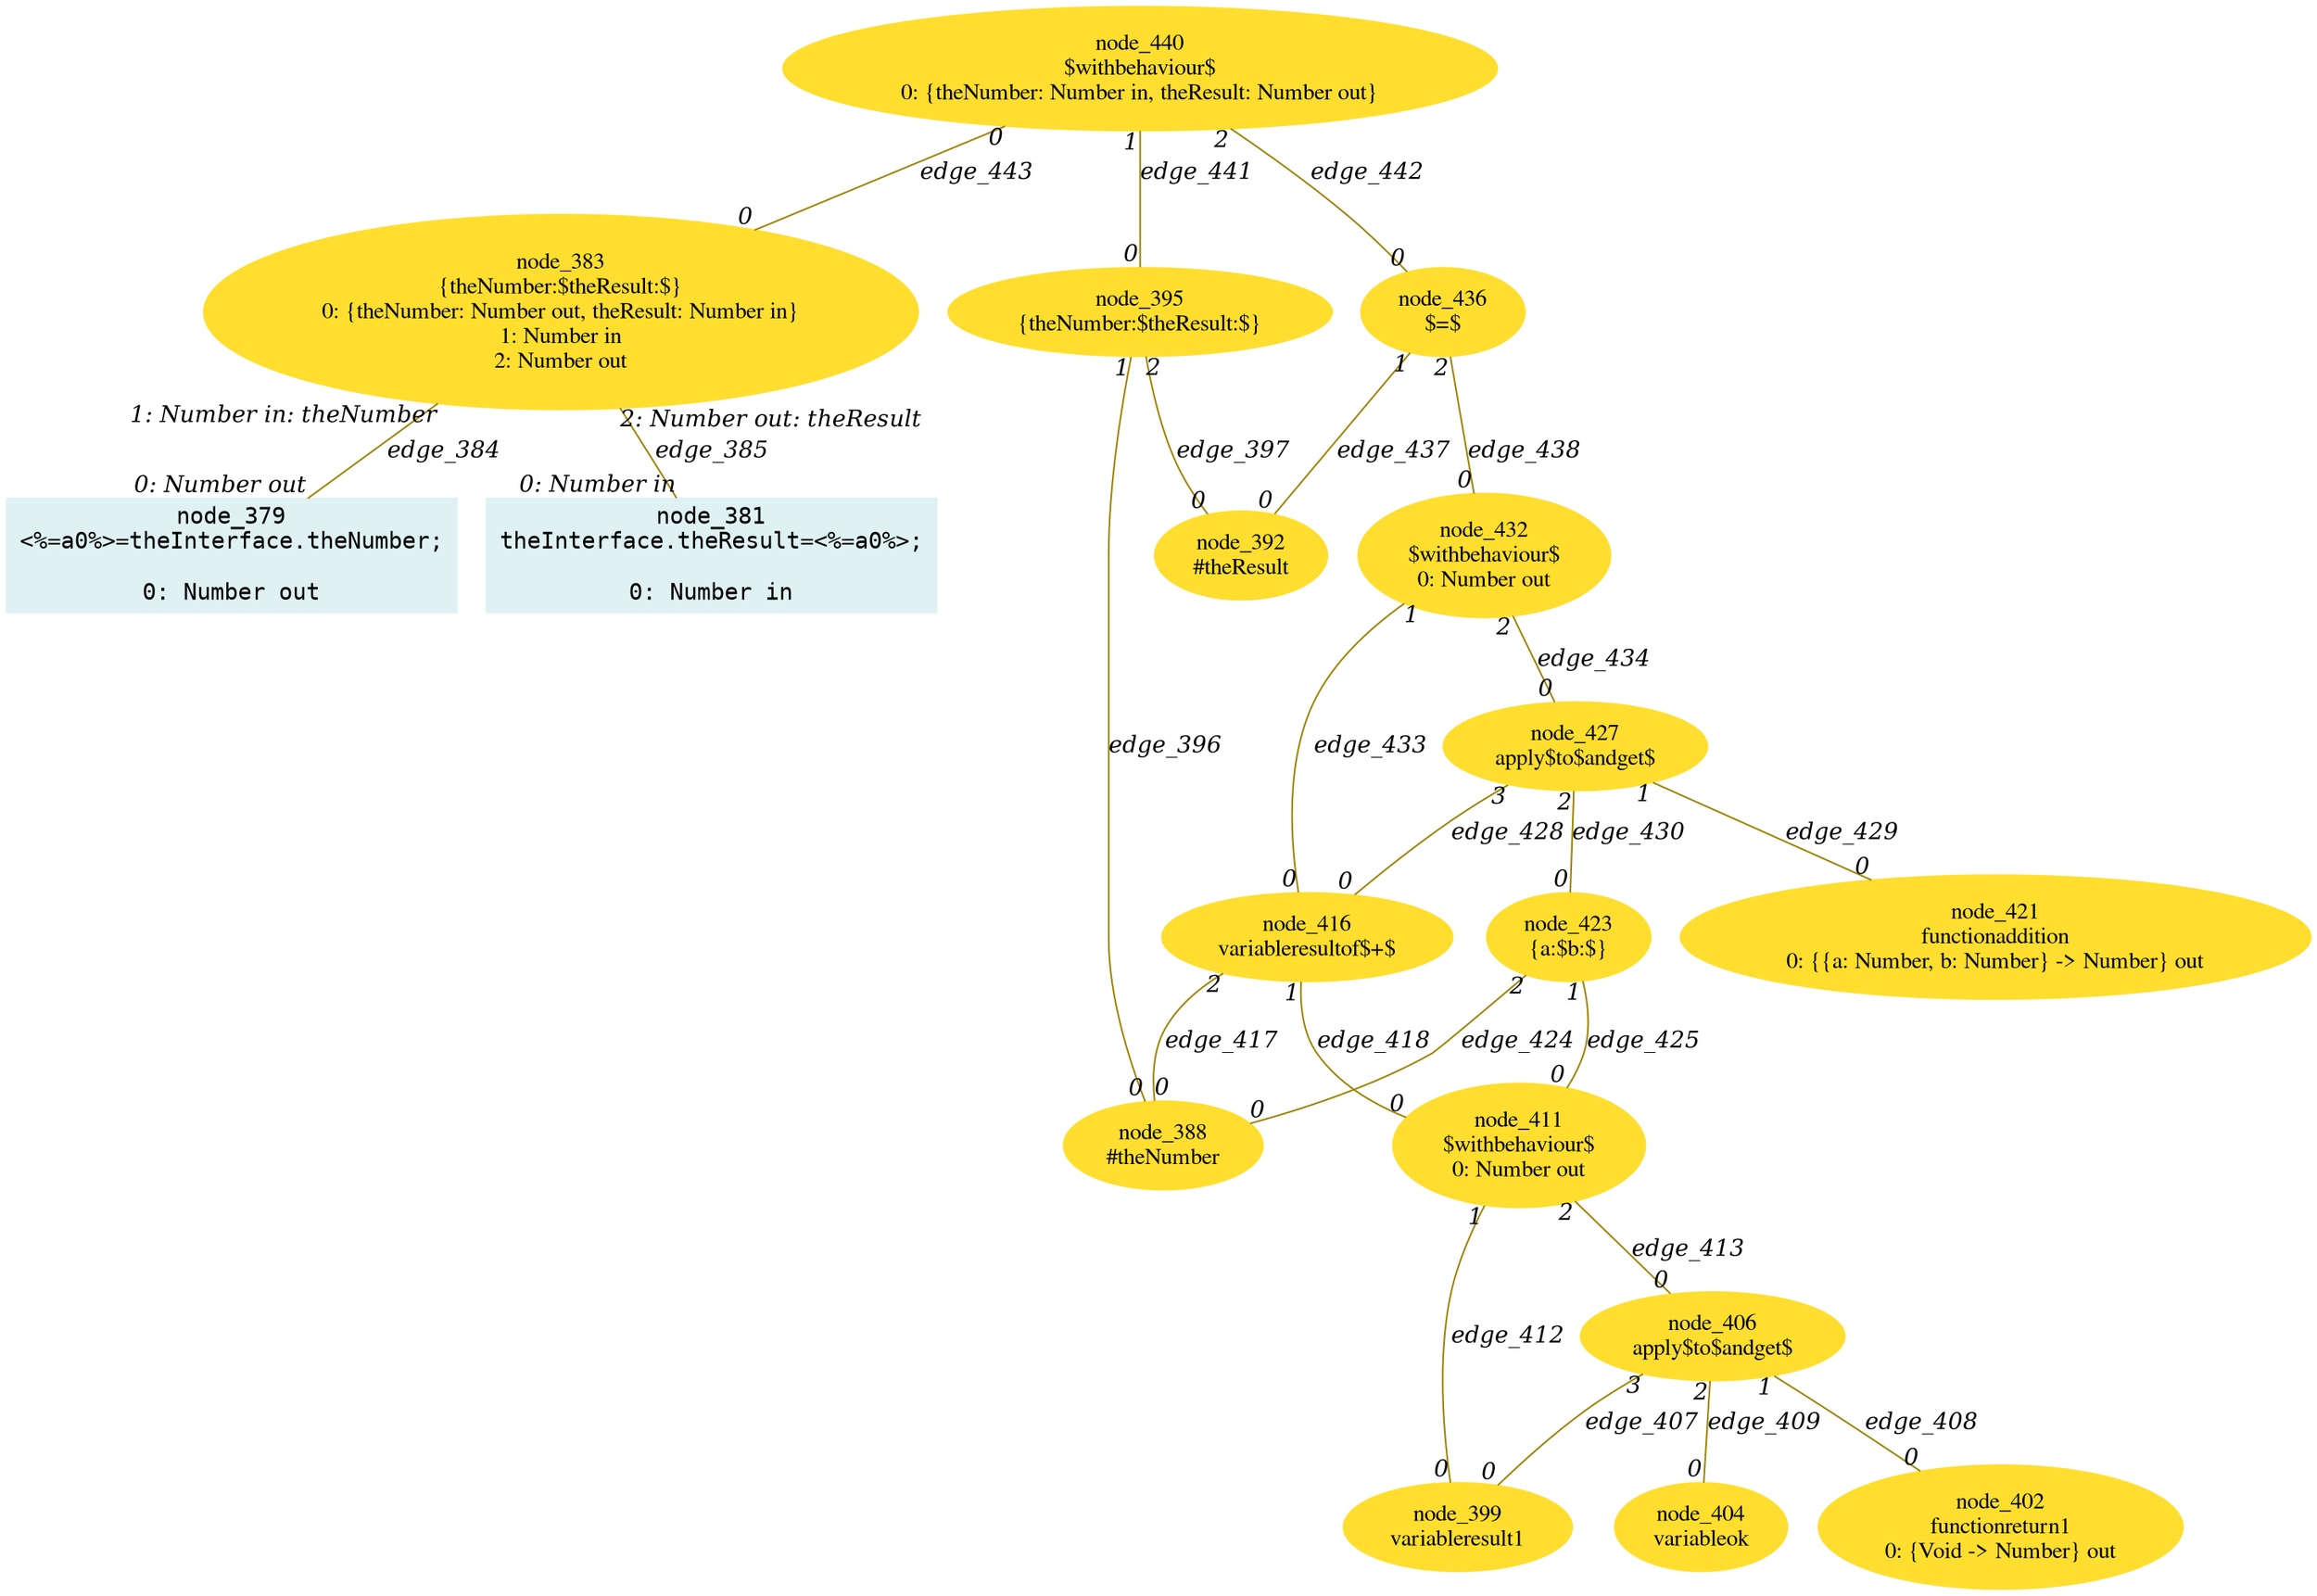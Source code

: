digraph g{node_379 [shape="box", style="filled", color="#dff1f2", fontname="Courier", label="node_379
<%=a0%>=theInterface.theNumber;

0: Number out" ]
node_381 [shape="box", style="filled", color="#dff1f2", fontname="Courier", label="node_381
theInterface.theResult=<%=a0%>;

0: Number in" ]
node_383 [shape="ellipse", style="filled", color="#ffde2f", fontname="Times", label="node_383
{theNumber:$theResult:$}
0: {theNumber: Number out, theResult: Number in}
1: Number in
2: Number out" ]
node_388 [shape="ellipse", style="filled", color="#ffde2f", fontname="Times", label="node_388
#theNumber
" ]
node_392 [shape="ellipse", style="filled", color="#ffde2f", fontname="Times", label="node_392
#theResult
" ]
node_395 [shape="ellipse", style="filled", color="#ffde2f", fontname="Times", label="node_395
{theNumber:$theResult:$}
" ]
node_399 [shape="ellipse", style="filled", color="#ffde2f", fontname="Times", label="node_399
variableresult1
" ]
node_402 [shape="ellipse", style="filled", color="#ffde2f", fontname="Times", label="node_402
functionreturn1
0: {Void -> Number} out" ]
node_404 [shape="ellipse", style="filled", color="#ffde2f", fontname="Times", label="node_404
variableok
" ]
node_406 [shape="ellipse", style="filled", color="#ffde2f", fontname="Times", label="node_406
apply$to$andget$
" ]
node_411 [shape="ellipse", style="filled", color="#ffde2f", fontname="Times", label="node_411
$withbehaviour$
0: Number out" ]
node_416 [shape="ellipse", style="filled", color="#ffde2f", fontname="Times", label="node_416
variableresultof$+$
" ]
node_421 [shape="ellipse", style="filled", color="#ffde2f", fontname="Times", label="node_421
functionaddition
0: {{a: Number, b: Number} -> Number} out" ]
node_423 [shape="ellipse", style="filled", color="#ffde2f", fontname="Times", label="node_423
{a:$b:$}
" ]
node_427 [shape="ellipse", style="filled", color="#ffde2f", fontname="Times", label="node_427
apply$to$andget$
" ]
node_432 [shape="ellipse", style="filled", color="#ffde2f", fontname="Times", label="node_432
$withbehaviour$
0: Number out" ]
node_436 [shape="ellipse", style="filled", color="#ffde2f", fontname="Times", label="node_436
$=$
" ]
node_440 [shape="ellipse", style="filled", color="#ffde2f", fontname="Times", label="node_440
$withbehaviour$
0: {theNumber: Number in, theResult: Number out}" ]
node_383 -> node_379 [dir=none, arrowHead=none, fontname="Times-Italic", arrowsize=1, color="#9d8400", label="edge_384",  headlabel="0: Number out", taillabel="1: Number in: theNumber" ]
node_383 -> node_381 [dir=none, arrowHead=none, fontname="Times-Italic", arrowsize=1, color="#9d8400", label="edge_385",  headlabel="0: Number in", taillabel="2: Number out: theResult" ]
node_395 -> node_388 [dir=none, arrowHead=none, fontname="Times-Italic", arrowsize=1, color="#9d8400", label="edge_396",  headlabel="0", taillabel="1" ]
node_395 -> node_392 [dir=none, arrowHead=none, fontname="Times-Italic", arrowsize=1, color="#9d8400", label="edge_397",  headlabel="0", taillabel="2" ]
node_406 -> node_399 [dir=none, arrowHead=none, fontname="Times-Italic", arrowsize=1, color="#9d8400", label="edge_407",  headlabel="0", taillabel="3" ]
node_406 -> node_402 [dir=none, arrowHead=none, fontname="Times-Italic", arrowsize=1, color="#9d8400", label="edge_408",  headlabel="0", taillabel="1" ]
node_406 -> node_404 [dir=none, arrowHead=none, fontname="Times-Italic", arrowsize=1, color="#9d8400", label="edge_409",  headlabel="0", taillabel="2" ]
node_411 -> node_399 [dir=none, arrowHead=none, fontname="Times-Italic", arrowsize=1, color="#9d8400", label="edge_412",  headlabel="0", taillabel="1" ]
node_411 -> node_406 [dir=none, arrowHead=none, fontname="Times-Italic", arrowsize=1, color="#9d8400", label="edge_413",  headlabel="0", taillabel="2" ]
node_416 -> node_388 [dir=none, arrowHead=none, fontname="Times-Italic", arrowsize=1, color="#9d8400", label="edge_417",  headlabel="0", taillabel="2" ]
node_416 -> node_411 [dir=none, arrowHead=none, fontname="Times-Italic", arrowsize=1, color="#9d8400", label="edge_418",  headlabel="0", taillabel="1" ]
node_423 -> node_388 [dir=none, arrowHead=none, fontname="Times-Italic", arrowsize=1, color="#9d8400", label="edge_424",  headlabel="0", taillabel="2" ]
node_423 -> node_411 [dir=none, arrowHead=none, fontname="Times-Italic", arrowsize=1, color="#9d8400", label="edge_425",  headlabel="0", taillabel="1" ]
node_427 -> node_416 [dir=none, arrowHead=none, fontname="Times-Italic", arrowsize=1, color="#9d8400", label="edge_428",  headlabel="0", taillabel="3" ]
node_427 -> node_421 [dir=none, arrowHead=none, fontname="Times-Italic", arrowsize=1, color="#9d8400", label="edge_429",  headlabel="0", taillabel="1" ]
node_427 -> node_423 [dir=none, arrowHead=none, fontname="Times-Italic", arrowsize=1, color="#9d8400", label="edge_430",  headlabel="0", taillabel="2" ]
node_432 -> node_416 [dir=none, arrowHead=none, fontname="Times-Italic", arrowsize=1, color="#9d8400", label="edge_433",  headlabel="0", taillabel="1" ]
node_432 -> node_427 [dir=none, arrowHead=none, fontname="Times-Italic", arrowsize=1, color="#9d8400", label="edge_434",  headlabel="0", taillabel="2" ]
node_436 -> node_392 [dir=none, arrowHead=none, fontname="Times-Italic", arrowsize=1, color="#9d8400", label="edge_437",  headlabel="0", taillabel="1" ]
node_436 -> node_432 [dir=none, arrowHead=none, fontname="Times-Italic", arrowsize=1, color="#9d8400", label="edge_438",  headlabel="0", taillabel="2" ]
node_440 -> node_395 [dir=none, arrowHead=none, fontname="Times-Italic", arrowsize=1, color="#9d8400", label="edge_441",  headlabel="0", taillabel="1" ]
node_440 -> node_436 [dir=none, arrowHead=none, fontname="Times-Italic", arrowsize=1, color="#9d8400", label="edge_442",  headlabel="0", taillabel="2" ]
node_440 -> node_383 [dir=none, arrowHead=none, fontname="Times-Italic", arrowsize=1, color="#9d8400", label="edge_443",  headlabel="0", taillabel="0" ]
}